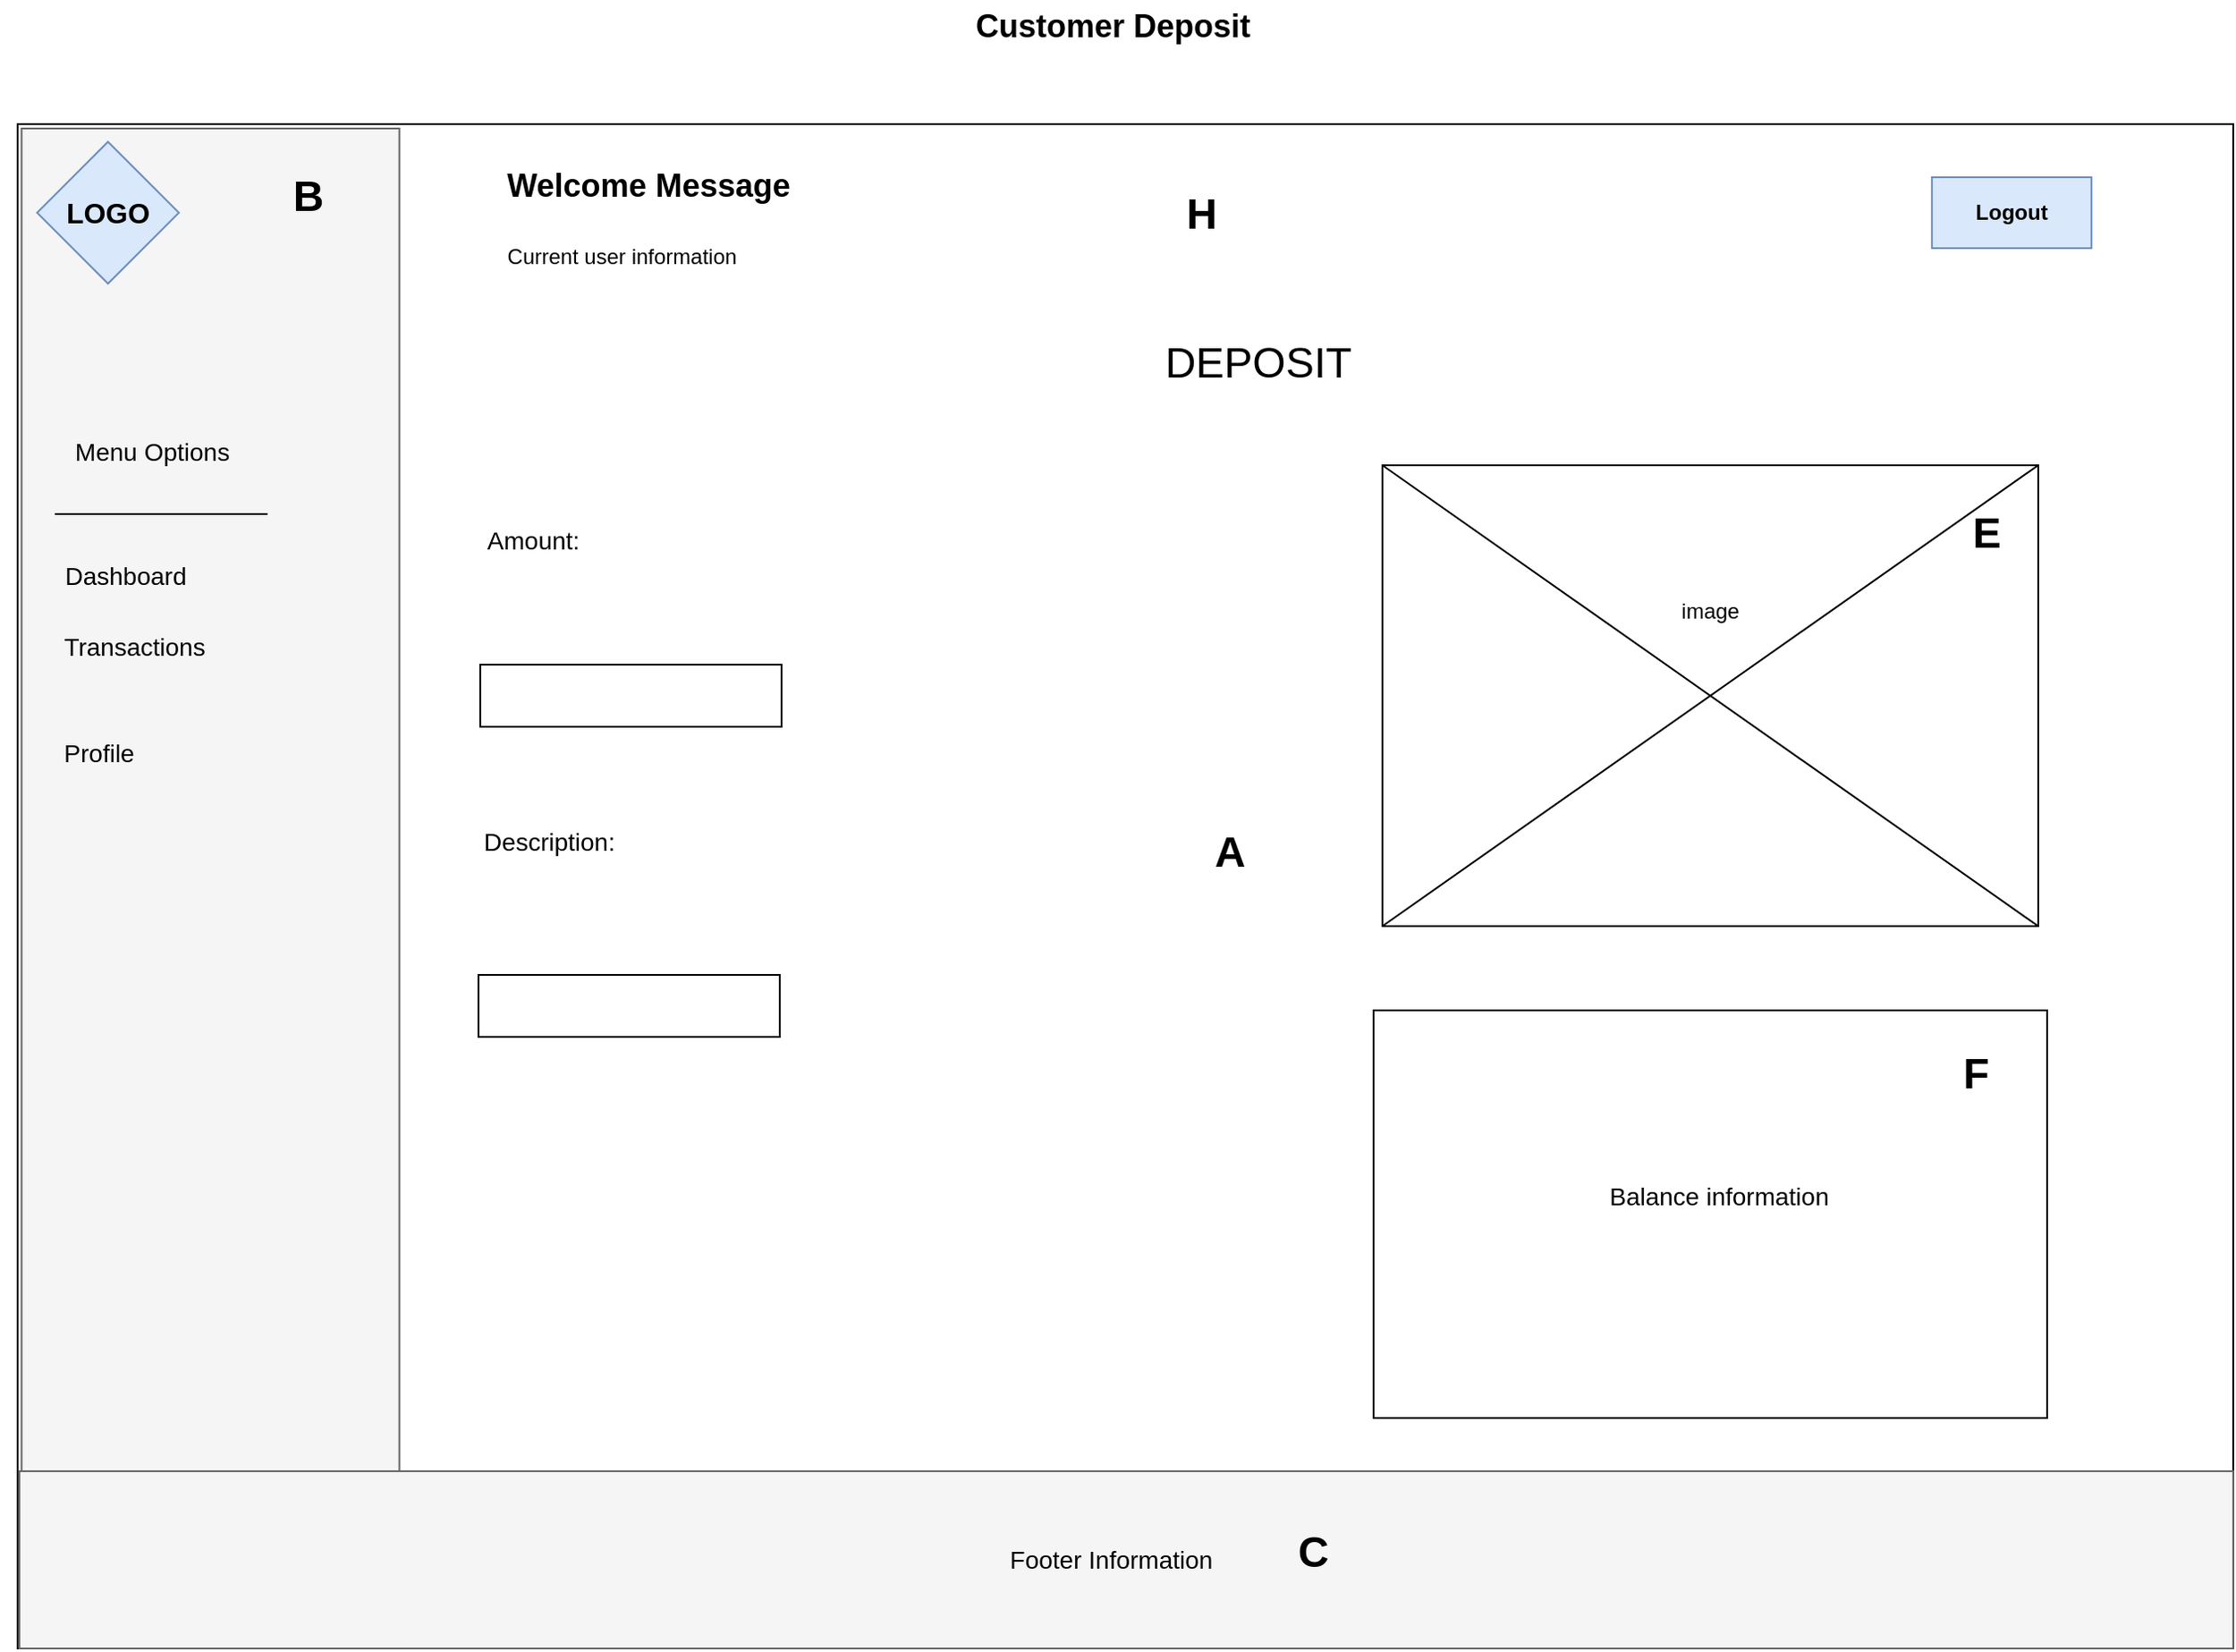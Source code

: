<mxfile version="24.5.3" type="device">
  <diagram id="3j9G0F825_cHGCq9AKto" name="Page-2">
    <mxGraphModel dx="1963" dy="-3513" grid="1" gridSize="10" guides="1" tooltips="1" connect="1" arrows="1" fold="1" page="1" pageScale="1" pageWidth="827" pageHeight="1169" math="0" shadow="0">
      <root>
        <mxCell id="0" />
        <mxCell id="1" parent="0" />
        <mxCell id="KhuRC_Y1lqTb-dmsCv6L-51" value="&lt;font style=&quot;font-size: 18px;&quot;&gt;&lt;b&gt;Customer Deposit&lt;/b&gt;&lt;/font&gt;" style="text;html=1;align=center;verticalAlign=middle;whiteSpace=wrap;rounded=0;" parent="1" vertex="1">
          <mxGeometry x="772.93" y="4800" width="230" height="30" as="geometry" />
        </mxCell>
        <mxCell id="KhuRC_Y1lqTb-dmsCv6L-52" value="" style="rounded=0;whiteSpace=wrap;html=1;" parent="1" vertex="1">
          <mxGeometry x="269.93" y="4870" width="1250" height="860" as="geometry" />
        </mxCell>
        <mxCell id="KhuRC_Y1lqTb-dmsCv6L-53" value="" style="rounded=0;whiteSpace=wrap;html=1;fillColor=#f5f5f5;fontColor=#333333;strokeColor=#666666;rotation=-270;" parent="1" vertex="1">
          <mxGeometry x="-50" y="5194.69" width="857.5" height="213.13" as="geometry" />
        </mxCell>
        <mxCell id="KhuRC_Y1lqTb-dmsCv6L-54" value="&lt;font size=&quot;3&quot;&gt;&lt;b&gt;LOGO&lt;/b&gt;&lt;/font&gt;" style="rhombus;whiteSpace=wrap;html=1;fillColor=#dae8fc;strokeColor=#6c8ebf;" parent="1" vertex="1">
          <mxGeometry x="280.93" y="4880" width="80" height="80" as="geometry" />
        </mxCell>
        <mxCell id="KhuRC_Y1lqTb-dmsCv6L-55" value="&lt;b&gt;Logout&lt;/b&gt;" style="rounded=0;whiteSpace=wrap;html=1;fillColor=#dae8fc;strokeColor=#6c8ebf;" parent="1" vertex="1">
          <mxGeometry x="1349.93" y="4900" width="90" height="40" as="geometry" />
        </mxCell>
        <mxCell id="KhuRC_Y1lqTb-dmsCv6L-56" value="" style="rounded=0;whiteSpace=wrap;html=1;fillColor=#f5f5f5;fontColor=#f5f5f5;strokeColor=#666666;" parent="1" vertex="1">
          <mxGeometry x="270.93" y="5630" width="1249" height="100" as="geometry" />
        </mxCell>
        <mxCell id="KhuRC_Y1lqTb-dmsCv6L-57" value="&lt;font style=&quot;font-size: 14px;&quot;&gt;Footer Information&lt;/font&gt;" style="text;html=1;align=center;verticalAlign=middle;whiteSpace=wrap;rounded=0;" parent="1" vertex="1">
          <mxGeometry x="823.93" y="5665" width="126" height="30" as="geometry" />
        </mxCell>
        <mxCell id="KhuRC_Y1lqTb-dmsCv6L-58" value="&lt;b&gt;&lt;font style=&quot;font-size: 18px;&quot;&gt;Welcome Message&lt;/font&gt;&lt;/b&gt;" style="text;html=1;align=center;verticalAlign=middle;whiteSpace=wrap;rounded=0;" parent="1" vertex="1">
          <mxGeometry x="510.93" y="4890" width="230" height="30" as="geometry" />
        </mxCell>
        <mxCell id="KhuRC_Y1lqTb-dmsCv6L-59" value="Current user information" style="text;html=1;align=center;verticalAlign=middle;whiteSpace=wrap;rounded=0;" parent="1" vertex="1">
          <mxGeometry x="530.93" y="4930" width="160" height="30" as="geometry" />
        </mxCell>
        <mxCell id="KhuRC_Y1lqTb-dmsCv6L-60" value="&lt;font style=&quot;font-size: 14px;&quot;&gt;Menu Options&lt;/font&gt;" style="text;html=1;align=center;verticalAlign=middle;whiteSpace=wrap;rounded=0;" parent="1" vertex="1">
          <mxGeometry x="290.93" y="5040" width="110" height="30" as="geometry" />
        </mxCell>
        <mxCell id="KhuRC_Y1lqTb-dmsCv6L-61" value="&lt;font style=&quot;font-size: 14px;&quot;&gt;Dashboard&lt;/font&gt;" style="text;html=1;align=center;verticalAlign=middle;whiteSpace=wrap;rounded=0;" parent="1" vertex="1">
          <mxGeometry x="275.93" y="5110" width="110" height="30" as="geometry" />
        </mxCell>
        <mxCell id="KhuRC_Y1lqTb-dmsCv6L-62" value="&lt;font style=&quot;font-size: 14px;&quot;&gt;Transactions&lt;/font&gt;" style="text;html=1;align=center;verticalAlign=middle;whiteSpace=wrap;rounded=0;" parent="1" vertex="1">
          <mxGeometry x="280.93" y="5150" width="110" height="30" as="geometry" />
        </mxCell>
        <mxCell id="KhuRC_Y1lqTb-dmsCv6L-63" value="&lt;font style=&quot;font-size: 14px;&quot;&gt;Profile&lt;/font&gt;" style="text;html=1;align=center;verticalAlign=middle;whiteSpace=wrap;rounded=0;" parent="1" vertex="1">
          <mxGeometry x="260.93" y="5210" width="110" height="30" as="geometry" />
        </mxCell>
        <mxCell id="KhuRC_Y1lqTb-dmsCv6L-64" style="edgeStyle=orthogonalEdgeStyle;rounded=0;orthogonalLoop=1;jettySize=auto;html=1;exitX=0.5;exitY=1;exitDx=0;exitDy=0;" parent="1" source="KhuRC_Y1lqTb-dmsCv6L-63" target="KhuRC_Y1lqTb-dmsCv6L-63" edge="1">
          <mxGeometry relative="1" as="geometry" />
        </mxCell>
        <mxCell id="KhuRC_Y1lqTb-dmsCv6L-65" value="" style="endArrow=none;html=1;rounded=0;" parent="1" edge="1">
          <mxGeometry width="50" height="50" relative="1" as="geometry">
            <mxPoint x="410.93" y="5090" as="sourcePoint" />
            <mxPoint x="290.93" y="5090" as="targetPoint" />
          </mxGeometry>
        </mxCell>
        <mxCell id="KhuRC_Y1lqTb-dmsCv6L-66" value="&lt;font style=&quot;font-size: 14px;&quot;&gt;Amount:&lt;/font&gt;" style="text;html=1;align=center;verticalAlign=middle;whiteSpace=wrap;rounded=0;" parent="1" vertex="1">
          <mxGeometry x="530.93" y="5090" width="60" height="30" as="geometry" />
        </mxCell>
        <mxCell id="KhuRC_Y1lqTb-dmsCv6L-67" value="" style="rounded=0;whiteSpace=wrap;html=1;" parent="1" vertex="1">
          <mxGeometry x="530.93" y="5175" width="170" height="35" as="geometry" />
        </mxCell>
        <mxCell id="KhuRC_Y1lqTb-dmsCv6L-68" value="&lt;font style=&quot;font-size: 14px;&quot;&gt;Description:&lt;/font&gt;" style="text;html=1;align=center;verticalAlign=middle;whiteSpace=wrap;rounded=0;" parent="1" vertex="1">
          <mxGeometry x="539.93" y="5260" width="60" height="30" as="geometry" />
        </mxCell>
        <mxCell id="KhuRC_Y1lqTb-dmsCv6L-69" value="" style="rounded=0;whiteSpace=wrap;html=1;" parent="1" vertex="1">
          <mxGeometry x="529.93" y="5350" width="170" height="35" as="geometry" />
        </mxCell>
        <mxCell id="KhuRC_Y1lqTb-dmsCv6L-70" value="&lt;font style=&quot;font-size: 24px;&quot;&gt;DEPOSIT&lt;/font&gt;" style="text;html=1;align=center;verticalAlign=middle;whiteSpace=wrap;rounded=0;" parent="1" vertex="1">
          <mxGeometry x="939.93" y="4990" width="60" height="30" as="geometry" />
        </mxCell>
        <mxCell id="KhuRC_Y1lqTb-dmsCv6L-91" value="" style="rounded=0;whiteSpace=wrap;html=1;" parent="1" vertex="1">
          <mxGeometry x="1039.93" y="5062.5" width="370" height="260" as="geometry" />
        </mxCell>
        <mxCell id="KhuRC_Y1lqTb-dmsCv6L-92" value="" style="endArrow=none;html=1;rounded=0;entryX=1;entryY=0;entryDx=0;entryDy=0;exitX=0;exitY=1;exitDx=0;exitDy=0;" parent="1" source="KhuRC_Y1lqTb-dmsCv6L-91" target="KhuRC_Y1lqTb-dmsCv6L-91" edge="1">
          <mxGeometry width="50" height="50" relative="1" as="geometry">
            <mxPoint x="859.93" y="5320" as="sourcePoint" />
            <mxPoint x="909.93" y="5270" as="targetPoint" />
          </mxGeometry>
        </mxCell>
        <mxCell id="KhuRC_Y1lqTb-dmsCv6L-93" value="" style="endArrow=none;html=1;rounded=0;entryX=1;entryY=1;entryDx=0;entryDy=0;exitX=0;exitY=0;exitDx=0;exitDy=0;" parent="1" source="KhuRC_Y1lqTb-dmsCv6L-91" target="KhuRC_Y1lqTb-dmsCv6L-91" edge="1">
          <mxGeometry width="50" height="50" relative="1" as="geometry">
            <mxPoint x="859.93" y="5320" as="sourcePoint" />
            <mxPoint x="909.93" y="5270" as="targetPoint" />
          </mxGeometry>
        </mxCell>
        <mxCell id="KhuRC_Y1lqTb-dmsCv6L-94" value="image" style="text;html=1;align=center;verticalAlign=middle;whiteSpace=wrap;rounded=0;" parent="1" vertex="1">
          <mxGeometry x="1194.93" y="5130" width="60" height="30" as="geometry" />
        </mxCell>
        <mxCell id="KhuRC_Y1lqTb-dmsCv6L-95" value="" style="rounded=0;whiteSpace=wrap;html=1;" parent="1" vertex="1">
          <mxGeometry x="1034.93" y="5370" width="380" height="230" as="geometry" />
        </mxCell>
        <mxCell id="KhuRC_Y1lqTb-dmsCv6L-96" value="&lt;span style=&quot;font-size: 14px;&quot;&gt;Balance information&lt;/span&gt;" style="text;html=1;align=center;verticalAlign=middle;whiteSpace=wrap;rounded=0;" parent="1" vertex="1">
          <mxGeometry x="1139.93" y="5460" width="180" height="30" as="geometry" />
        </mxCell>
        <mxCell id="4bFOf3q3WvnAby6B3AYO-30" value="&lt;h1 style=&quot;margin-top: 0px;&quot;&gt;A&lt;/h1&gt;" style="text;html=1;whiteSpace=wrap;overflow=hidden;rounded=0;align=center;" parent="1" vertex="1">
          <mxGeometry x="938.93" y="5260" width="30" height="40" as="geometry" />
        </mxCell>
        <mxCell id="4bFOf3q3WvnAby6B3AYO-31" value="&lt;h1 style=&quot;margin-top: 0px;&quot;&gt;B&lt;/h1&gt;" style="text;html=1;whiteSpace=wrap;overflow=hidden;rounded=0;align=center;" parent="1" vertex="1">
          <mxGeometry x="419" y="4890" width="30" height="40" as="geometry" />
        </mxCell>
        <mxCell id="4bFOf3q3WvnAby6B3AYO-34" value="&lt;h1 style=&quot;margin-top: 0px;&quot;&gt;E&lt;/h1&gt;" style="text;html=1;whiteSpace=wrap;overflow=hidden;rounded=0;align=center;" parent="1" vertex="1">
          <mxGeometry x="1366" y="5080" width="30" height="40" as="geometry" />
        </mxCell>
        <mxCell id="4bFOf3q3WvnAby6B3AYO-35" value="&lt;h1 style=&quot;margin-top: 0px;&quot;&gt;F&lt;/h1&gt;" style="text;html=1;whiteSpace=wrap;overflow=hidden;rounded=0;align=center;" parent="1" vertex="1">
          <mxGeometry x="1359.93" y="5385" width="30" height="40" as="geometry" />
        </mxCell>
        <mxCell id="4bFOf3q3WvnAby6B3AYO-37" value="&lt;h1 style=&quot;margin-top: 0px;&quot;&gt;H&lt;/h1&gt;" style="text;html=1;whiteSpace=wrap;overflow=hidden;rounded=0;align=center;" parent="1" vertex="1">
          <mxGeometry x="923" y="4900" width="30" height="40" as="geometry" />
        </mxCell>
        <mxCell id="4bFOf3q3WvnAby6B3AYO-42" value="&lt;h1 style=&quot;margin-top: 0px;&quot;&gt;C&lt;/h1&gt;" style="text;html=1;whiteSpace=wrap;overflow=hidden;rounded=0;align=center;" parent="1" vertex="1">
          <mxGeometry x="985.93" y="5655" width="30" height="40" as="geometry" />
        </mxCell>
      </root>
    </mxGraphModel>
  </diagram>
</mxfile>
